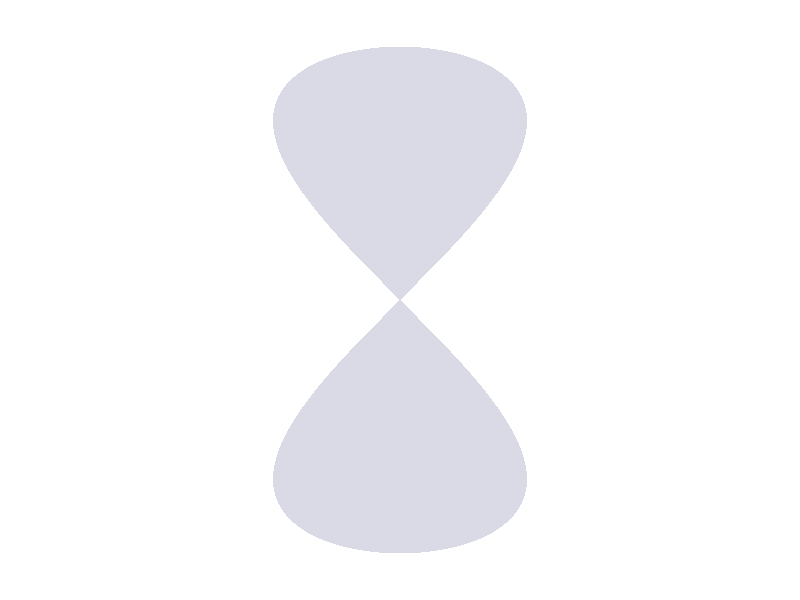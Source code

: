 //------------------------------------------------------------------------------
// hourglass.pov
// Copyright (C) 2006, 2008 Oliver Hamann.
//------------------------------------------------------------------------------

#include "colors.inc"


camera {
	orthographic
	location <0, 0, -45>
	look_at <0, 0, 0>
}


light_source {
	<-500, 500, -2000>
	color rgb<1.0, 1.0, 1.0>
	spotlight
	radius 50
	point_at <0, 0, 0>
}


plane {
	z,
	10
	pigment { color rgb<1.0, 1.0, 1.0> }
	finish { ambient 0.5 }
}


sky_sphere {
	pigment {
		gradient y
		color_map {[0, 1  color Gray60 color Gray90]}
		rotate x*30
	}
}


#declare HGShape=
	poly {
		4,
		<
			0,   0,   0,   0,   0,  0,   0,   0,   0,  1,
			0,   0,   0,   0,   0,  0,   0,   0,   0,  0,
			1,   0,   0,   0,   0, -1,   0,   0,   0,  0,
			0,   0,   1,   0,   0
		>
		sturm
	}


object {
	object { HGShape scale 19 }
	texture {
		finish {
			ambient 0.01
			diffuse 0.01
			reflection .25
			specular 10
			roughness 0.001
		}
		pigment { color rgbf <0.7, 0.7, 0.8, 0.9> }
	}
}


#declare PassedTime=8; // 0


object {
	union {
		intersection {
			object { HGShape scale 18.8 }
			cone { <0, -100-17+PassedTime, 0>, 200, <0, -17+PassedTime, 0>, 0 }
		}
		intersection {
			object { HGShape scale 18.8 }
			difference {
				cylinder { <0,  0, 0>, <0,  12, 0>, 20 }
				cone { <0, 100+10-PassedTime, 0>, 200, <0, 10-PassedTime, 0>, 0 }
			}
		}
	}
	pigment { color rgb<0.9, 0.9, 0.3> }
	finish { ambient 0.5 }
}
